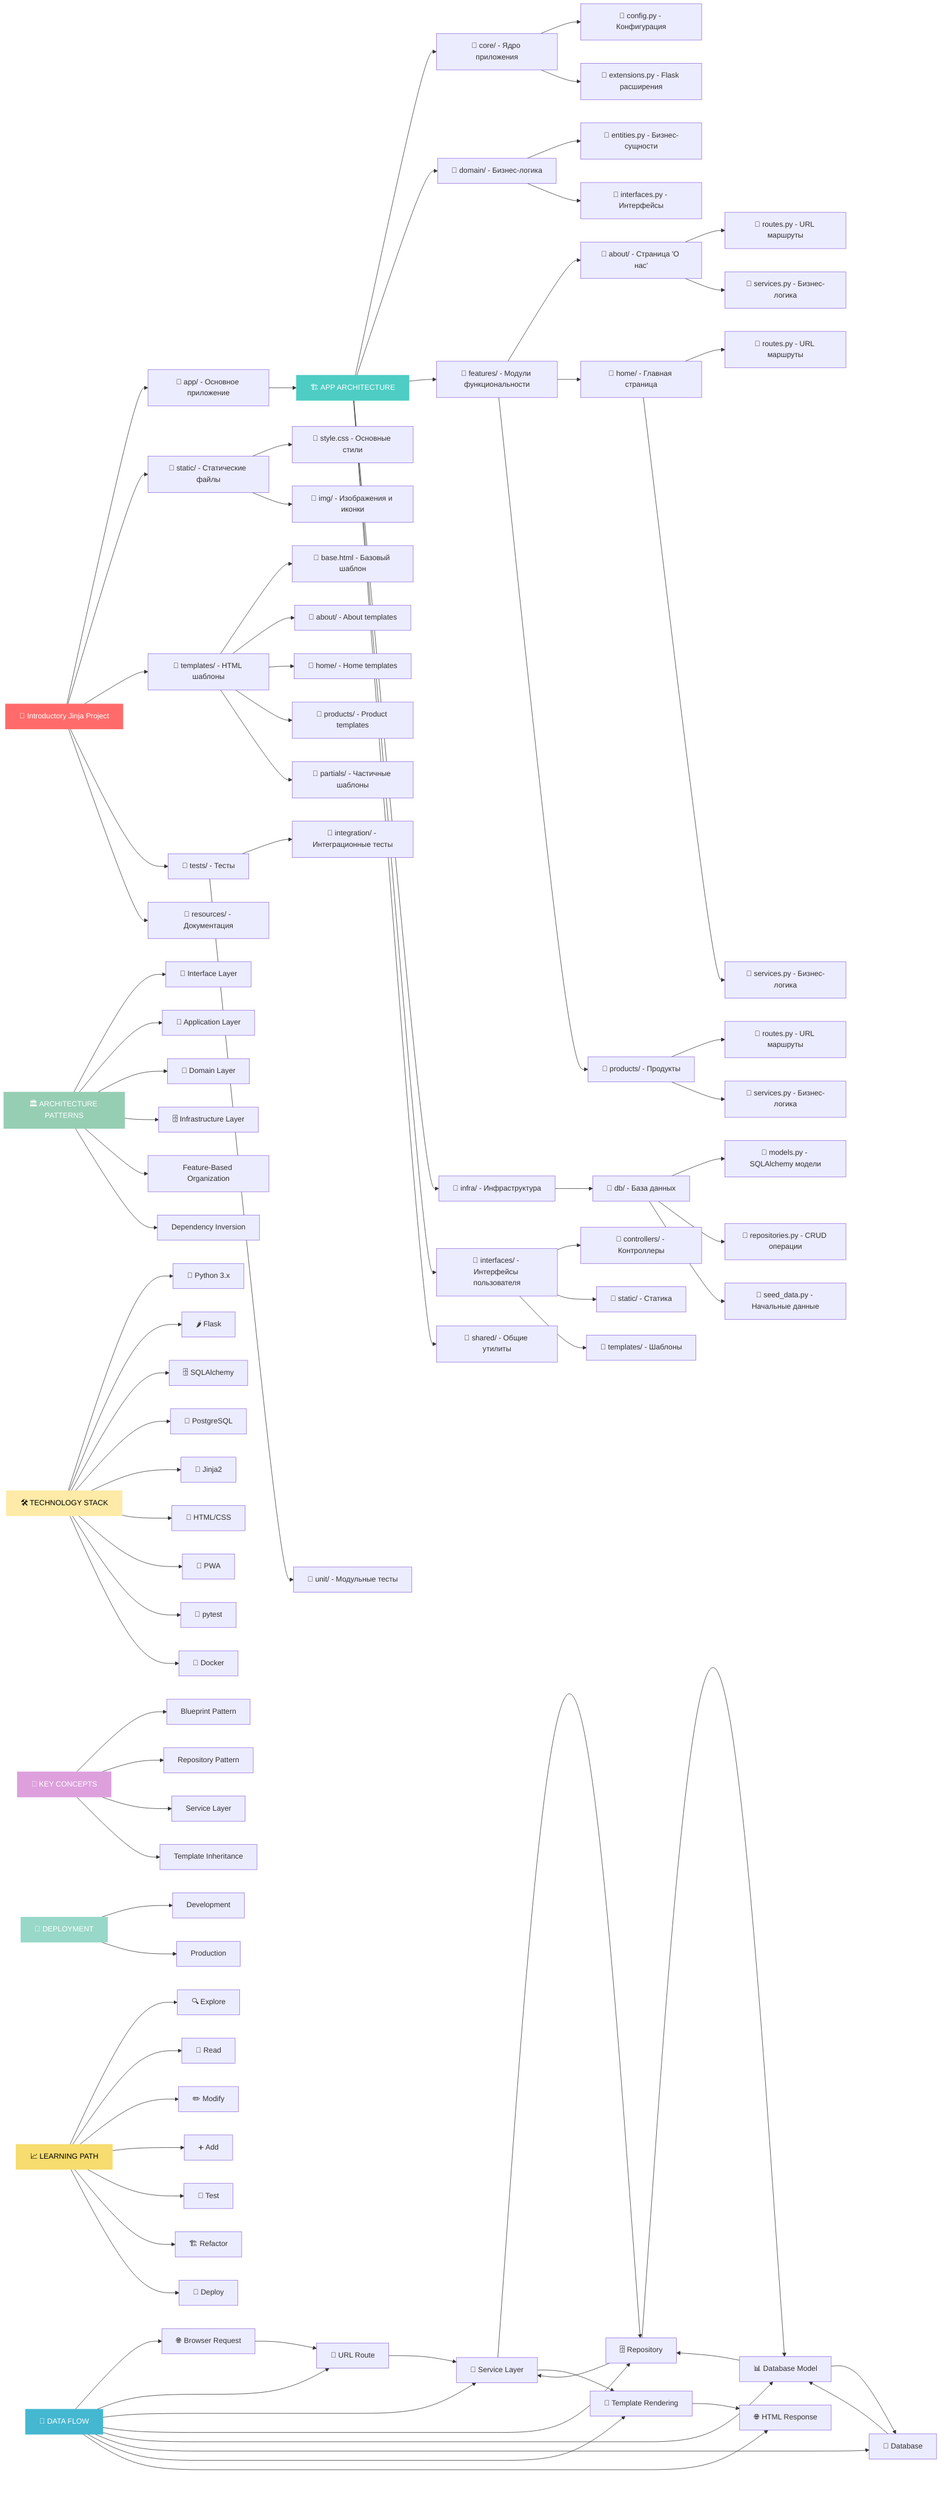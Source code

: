 flowchart LR
    %% Main Project Structure
    A["📁 Introductory Jinja Project"]
    B["📂 app/ - Основное приложение"]
    C["📂 static/ - Статические файлы"]
    D["📂 templates/ - HTML шаблоны"]
    E["📂 tests/ - Тесты"]
    F["📂 resources/ - Документация"]

    %% App Architecture
    B --> G["🏗️ APP ARCHITECTURE"]
    G --> H["📂 core/ - Ядро приложения"]
    G --> I["📂 domain/ - Бизнес-логика"]
    G --> J["📂 features/ - Модули функциональности"]
    G --> K["📂 infra/ - Инфраструктура"]
    G --> L["📂 interfaces/ - Интерфейсы пользователя"]
    G --> M["📂 shared/ - Общие утилиты"]

    %% Core Components
    H --> H1["📄 config.py - Конфигурация"]
    H --> H2["📄 extensions.py - Flask расширения"]

    %% Domain Components
    I --> I1["📄 entities.py - Бизнес-сущности"]
    I --> I2["📄 interfaces.py - Интерфейсы"]

    %% Features
    J --> J1["📂 about/ - Страница 'О нас'"]
    J --> J2["📂 home/ - Главная страница"]
    J --> J3["📂 products/ - Продукты"]

    %% Feature Details
    J1 --> J1A["📄 routes.py - URL маршруты"]
    J1 --> J1B["📄 services.py - Бизнес-логика"]
    J2 --> J2A["📄 routes.py - URL маршруты"]
    J2 --> J2B["📄 services.py - Бизнес-логика"]
    J3 --> J3A["📄 routes.py - URL маршруты"]
    J3 --> J3B["📄 services.py - Бизнес-логика"]

    %% Infrastructure
    K --> K1["📂 db/ - База данных"]
    K1 --> K1A["📄 models.py - SQLAlchemy модели"]
    K1 --> K1B["📄 repositories.py - CRUD операции"]
    K1 --> K1C["📄 seed_data.py - Начальные данные"]

    %% Interfaces
    L --> L1["📂 controllers/ - Контроллеры"]
    L --> L2["📂 static/ - Статика"]
    L --> L3["📂 templates/ - Шаблоны"]

    %% Templates Structure
    D --> D1["📄 base.html - Базовый шаблон"]
    D --> D2["📂 about/ - About templates"]
    D --> D3["📂 home/ - Home templates"]
    D --> D4["📂 products/ - Product templates"]
    D --> D5["📂 partials/ - Частичные шаблоны"]

    %% Static Files
    C --> C1["📄 style.css - Основные стили"]
    C --> C2["📂 img/ - Изображения и иконки"]

    %% Testing
    E --> E1["📂 integration/ - Интеграционные тесты"]
    E --> E2["📂 unit/ - Модульные тесты"]

    %% Data Flow
    N["🔄 DATA FLOW"]
    N --> N1["🌐 Browser Request"]
    N --> N2["📍 URL Route"]
    N --> N3["🔧 Service Layer"]
    N --> N4["🗄️ Repository"]
    N --> N5["📊 Database Model"]
    N --> N6["💾 Database"]
    N --> N7["🎨 Template Rendering"]
    N --> N8["🌐 HTML Response"]

    %% Architecture Patterns
    O["🏛️ ARCHITECTURE PATTERNS"]
    O --> O1["🎨 Interface Layer"]
    O --> O2["🔧 Application Layer"]
    O --> O3["🏢 Domain Layer"]
    O --> O4["🗄️ Infrastructure Layer"]
    O --> O5["Feature-Based Organization"]
    O --> O6["Dependency Inversion"]

    %% Technology Stack
    P["🛠️ TECHNOLOGY STACK"]
    P --> P1["🐍 Python 3.x"]
    P --> P2["🌶️ Flask"]
    P --> P3["🗄️ SQLAlchemy"]
    P --> P4["🐘 PostgreSQL"]
    P --> P5["🎨 Jinja2"]
    P --> P6["🎯 HTML/CSS"]
    P --> P7["📱 PWA"]
    P --> P8["🧪 pytest"]
    P --> P9["🐳 Docker"]

    %% Key Concepts
    Q["🎯 KEY CONCEPTS"]
    Q --> Q1["Blueprint Pattern"]
    Q --> Q2["Repository Pattern"]
    Q --> Q3["Service Layer"]
    Q --> Q4["Template Inheritance"]

    %% Deployment
    R["🚀 DEPLOYMENT"]
    R --> R1["Development"]
    R --> R2["Production"]

    %% Learning Path
    S["📈 LEARNING PATH"]
    S --> S1["🔍 Explore"]
    S --> S2["📖 Read"]
    S --> S3["✏️ Modify"]
    S --> S4["➕ Add"]
    S --> S5["🧪 Test"]
    S --> S6["🏗️ Refactor"]
    S --> S7["🚀 Deploy"]

    %% Main connections
    A --> B
    A --> C
    A --> D
    A --> E
    A --> F

    %% Data flow connections
    N1 --> N2 --> N3 --> N4 --> N5 --> N6
    N6 --> N5 --> N4 --> N3 --> N7 --> N8

    %% Styling
    style A fill:#FF6B6B,stroke:#FF6B6B,color:#FFFFFF
    style G fill:#4ECDC4,stroke:#4ECDC4,color:#FFFFFF
    style N fill:#45B7D1,stroke:#45B7D1,color:#FFFFFF
    style O fill:#96CEB4,stroke:#96CEB4,color:#FFFFFF
    style P fill:#FFEAA7,stroke:#FFEAA7,color:#000000
    style Q fill:#DDA0DD,stroke:#DDA0DD,color:#FFFFFF
    style R fill:#98D8C8,stroke:#98D8C8,color:#FFFFFF
    style S fill:#F7DC6F,stroke:#F7DC6F,color:#000000